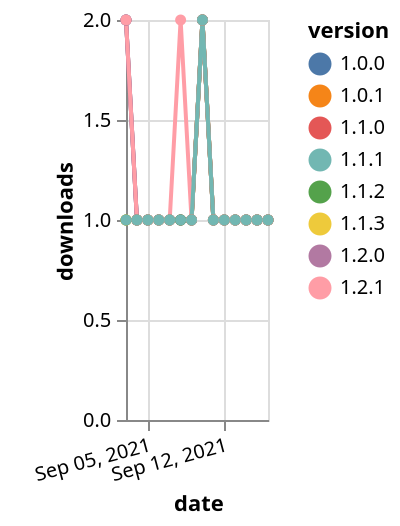 {"$schema": "https://vega.github.io/schema/vega-lite/v5.json", "description": "A simple bar chart with embedded data.", "data": {"values": [{"date": "2021-09-03", "total": 129, "delta": 2, "version": "1.1.0"}, {"date": "2021-09-04", "total": 130, "delta": 1, "version": "1.1.0"}, {"date": "2021-09-05", "total": 131, "delta": 1, "version": "1.1.0"}, {"date": "2021-09-06", "total": 132, "delta": 1, "version": "1.1.0"}, {"date": "2021-09-07", "total": 133, "delta": 1, "version": "1.1.0"}, {"date": "2021-09-08", "total": 134, "delta": 1, "version": "1.1.0"}, {"date": "2021-09-09", "total": 135, "delta": 1, "version": "1.1.0"}, {"date": "2021-09-10", "total": 137, "delta": 2, "version": "1.1.0"}, {"date": "2021-09-11", "total": 138, "delta": 1, "version": "1.1.0"}, {"date": "2021-09-12", "total": 139, "delta": 1, "version": "1.1.0"}, {"date": "2021-09-13", "total": 140, "delta": 1, "version": "1.1.0"}, {"date": "2021-09-14", "total": 141, "delta": 1, "version": "1.1.0"}, {"date": "2021-09-15", "total": 142, "delta": 1, "version": "1.1.0"}, {"date": "2021-09-16", "total": 143, "delta": 1, "version": "1.1.0"}, {"date": "2021-09-03", "total": 127, "delta": 1, "version": "1.1.3"}, {"date": "2021-09-04", "total": 128, "delta": 1, "version": "1.1.3"}, {"date": "2021-09-05", "total": 129, "delta": 1, "version": "1.1.3"}, {"date": "2021-09-06", "total": 130, "delta": 1, "version": "1.1.3"}, {"date": "2021-09-07", "total": 131, "delta": 1, "version": "1.1.3"}, {"date": "2021-09-08", "total": 132, "delta": 1, "version": "1.1.3"}, {"date": "2021-09-09", "total": 133, "delta": 1, "version": "1.1.3"}, {"date": "2021-09-10", "total": 135, "delta": 2, "version": "1.1.3"}, {"date": "2021-09-11", "total": 136, "delta": 1, "version": "1.1.3"}, {"date": "2021-09-12", "total": 137, "delta": 1, "version": "1.1.3"}, {"date": "2021-09-13", "total": 138, "delta": 1, "version": "1.1.3"}, {"date": "2021-09-14", "total": 139, "delta": 1, "version": "1.1.3"}, {"date": "2021-09-15", "total": 140, "delta": 1, "version": "1.1.3"}, {"date": "2021-09-16", "total": 141, "delta": 1, "version": "1.1.3"}, {"date": "2021-09-03", "total": 135, "delta": 1, "version": "1.0.1"}, {"date": "2021-09-04", "total": 136, "delta": 1, "version": "1.0.1"}, {"date": "2021-09-05", "total": 137, "delta": 1, "version": "1.0.1"}, {"date": "2021-09-06", "total": 138, "delta": 1, "version": "1.0.1"}, {"date": "2021-09-07", "total": 139, "delta": 1, "version": "1.0.1"}, {"date": "2021-09-08", "total": 140, "delta": 1, "version": "1.0.1"}, {"date": "2021-09-09", "total": 141, "delta": 1, "version": "1.0.1"}, {"date": "2021-09-10", "total": 143, "delta": 2, "version": "1.0.1"}, {"date": "2021-09-11", "total": 144, "delta": 1, "version": "1.0.1"}, {"date": "2021-09-12", "total": 145, "delta": 1, "version": "1.0.1"}, {"date": "2021-09-13", "total": 146, "delta": 1, "version": "1.0.1"}, {"date": "2021-09-14", "total": 147, "delta": 1, "version": "1.0.1"}, {"date": "2021-09-15", "total": 148, "delta": 1, "version": "1.0.1"}, {"date": "2021-09-16", "total": 149, "delta": 1, "version": "1.0.1"}, {"date": "2021-09-03", "total": 131, "delta": 2, "version": "1.0.0"}, {"date": "2021-09-04", "total": 132, "delta": 1, "version": "1.0.0"}, {"date": "2021-09-05", "total": 133, "delta": 1, "version": "1.0.0"}, {"date": "2021-09-06", "total": 134, "delta": 1, "version": "1.0.0"}, {"date": "2021-09-07", "total": 135, "delta": 1, "version": "1.0.0"}, {"date": "2021-09-08", "total": 136, "delta": 1, "version": "1.0.0"}, {"date": "2021-09-09", "total": 137, "delta": 1, "version": "1.0.0"}, {"date": "2021-09-10", "total": 139, "delta": 2, "version": "1.0.0"}, {"date": "2021-09-11", "total": 140, "delta": 1, "version": "1.0.0"}, {"date": "2021-09-12", "total": 141, "delta": 1, "version": "1.0.0"}, {"date": "2021-09-13", "total": 142, "delta": 1, "version": "1.0.0"}, {"date": "2021-09-14", "total": 143, "delta": 1, "version": "1.0.0"}, {"date": "2021-09-15", "total": 144, "delta": 1, "version": "1.0.0"}, {"date": "2021-09-16", "total": 145, "delta": 1, "version": "1.0.0"}, {"date": "2021-09-03", "total": 116, "delta": 2, "version": "1.2.0"}, {"date": "2021-09-04", "total": 117, "delta": 1, "version": "1.2.0"}, {"date": "2021-09-05", "total": 118, "delta": 1, "version": "1.2.0"}, {"date": "2021-09-06", "total": 119, "delta": 1, "version": "1.2.0"}, {"date": "2021-09-07", "total": 120, "delta": 1, "version": "1.2.0"}, {"date": "2021-09-08", "total": 121, "delta": 1, "version": "1.2.0"}, {"date": "2021-09-09", "total": 122, "delta": 1, "version": "1.2.0"}, {"date": "2021-09-10", "total": 124, "delta": 2, "version": "1.2.0"}, {"date": "2021-09-11", "total": 125, "delta": 1, "version": "1.2.0"}, {"date": "2021-09-12", "total": 126, "delta": 1, "version": "1.2.0"}, {"date": "2021-09-13", "total": 127, "delta": 1, "version": "1.2.0"}, {"date": "2021-09-14", "total": 128, "delta": 1, "version": "1.2.0"}, {"date": "2021-09-15", "total": 129, "delta": 1, "version": "1.2.0"}, {"date": "2021-09-16", "total": 130, "delta": 1, "version": "1.2.0"}, {"date": "2021-09-03", "total": 129, "delta": 1, "version": "1.1.2"}, {"date": "2021-09-04", "total": 130, "delta": 1, "version": "1.1.2"}, {"date": "2021-09-05", "total": 131, "delta": 1, "version": "1.1.2"}, {"date": "2021-09-06", "total": 132, "delta": 1, "version": "1.1.2"}, {"date": "2021-09-07", "total": 133, "delta": 1, "version": "1.1.2"}, {"date": "2021-09-08", "total": 134, "delta": 1, "version": "1.1.2"}, {"date": "2021-09-09", "total": 135, "delta": 1, "version": "1.1.2"}, {"date": "2021-09-10", "total": 137, "delta": 2, "version": "1.1.2"}, {"date": "2021-09-11", "total": 138, "delta": 1, "version": "1.1.2"}, {"date": "2021-09-12", "total": 139, "delta": 1, "version": "1.1.2"}, {"date": "2021-09-13", "total": 140, "delta": 1, "version": "1.1.2"}, {"date": "2021-09-14", "total": 141, "delta": 1, "version": "1.1.2"}, {"date": "2021-09-15", "total": 142, "delta": 1, "version": "1.1.2"}, {"date": "2021-09-16", "total": 143, "delta": 1, "version": "1.1.2"}, {"date": "2021-09-03", "total": 109, "delta": 2, "version": "1.2.1"}, {"date": "2021-09-04", "total": 110, "delta": 1, "version": "1.2.1"}, {"date": "2021-09-05", "total": 111, "delta": 1, "version": "1.2.1"}, {"date": "2021-09-06", "total": 112, "delta": 1, "version": "1.2.1"}, {"date": "2021-09-07", "total": 113, "delta": 1, "version": "1.2.1"}, {"date": "2021-09-08", "total": 115, "delta": 2, "version": "1.2.1"}, {"date": "2021-09-09", "total": 116, "delta": 1, "version": "1.2.1"}, {"date": "2021-09-10", "total": 118, "delta": 2, "version": "1.2.1"}, {"date": "2021-09-11", "total": 119, "delta": 1, "version": "1.2.1"}, {"date": "2021-09-12", "total": 120, "delta": 1, "version": "1.2.1"}, {"date": "2021-09-13", "total": 121, "delta": 1, "version": "1.2.1"}, {"date": "2021-09-14", "total": 122, "delta": 1, "version": "1.2.1"}, {"date": "2021-09-15", "total": 123, "delta": 1, "version": "1.2.1"}, {"date": "2021-09-16", "total": 124, "delta": 1, "version": "1.2.1"}, {"date": "2021-09-03", "total": 135, "delta": 1, "version": "1.1.1"}, {"date": "2021-09-04", "total": 136, "delta": 1, "version": "1.1.1"}, {"date": "2021-09-05", "total": 137, "delta": 1, "version": "1.1.1"}, {"date": "2021-09-06", "total": 138, "delta": 1, "version": "1.1.1"}, {"date": "2021-09-07", "total": 139, "delta": 1, "version": "1.1.1"}, {"date": "2021-09-08", "total": 140, "delta": 1, "version": "1.1.1"}, {"date": "2021-09-09", "total": 141, "delta": 1, "version": "1.1.1"}, {"date": "2021-09-10", "total": 143, "delta": 2, "version": "1.1.1"}, {"date": "2021-09-11", "total": 144, "delta": 1, "version": "1.1.1"}, {"date": "2021-09-12", "total": 145, "delta": 1, "version": "1.1.1"}, {"date": "2021-09-13", "total": 146, "delta": 1, "version": "1.1.1"}, {"date": "2021-09-14", "total": 147, "delta": 1, "version": "1.1.1"}, {"date": "2021-09-15", "total": 148, "delta": 1, "version": "1.1.1"}, {"date": "2021-09-16", "total": 149, "delta": 1, "version": "1.1.1"}]}, "width": "container", "mark": {"type": "line", "point": {"filled": true}}, "encoding": {"x": {"field": "date", "type": "temporal", "timeUnit": "yearmonthdate", "title": "date", "axis": {"labelAngle": -15}}, "y": {"field": "delta", "type": "quantitative", "title": "downloads"}, "color": {"field": "version", "type": "nominal"}, "tooltip": {"field": "delta"}}}